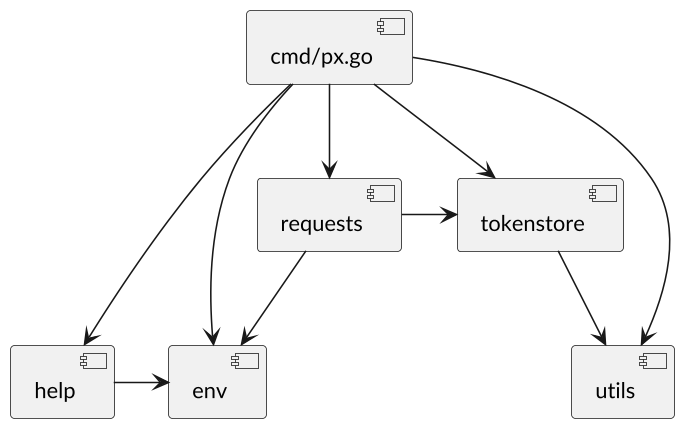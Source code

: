 @startuml

skinparam monochrome true
skinparam defaultFontName Lato
skinparam dpi 150

component "cmd/px.go" as cmd
component tokenstore
component requests
component env
component help
component utils

cmd --> tokenstore
cmd --> requests
cmd --> env
cmd ---> help
cmd --> utils

help -> env

requests -> env
requests -> tokenstore

tokenstore --> utils

@enduml
